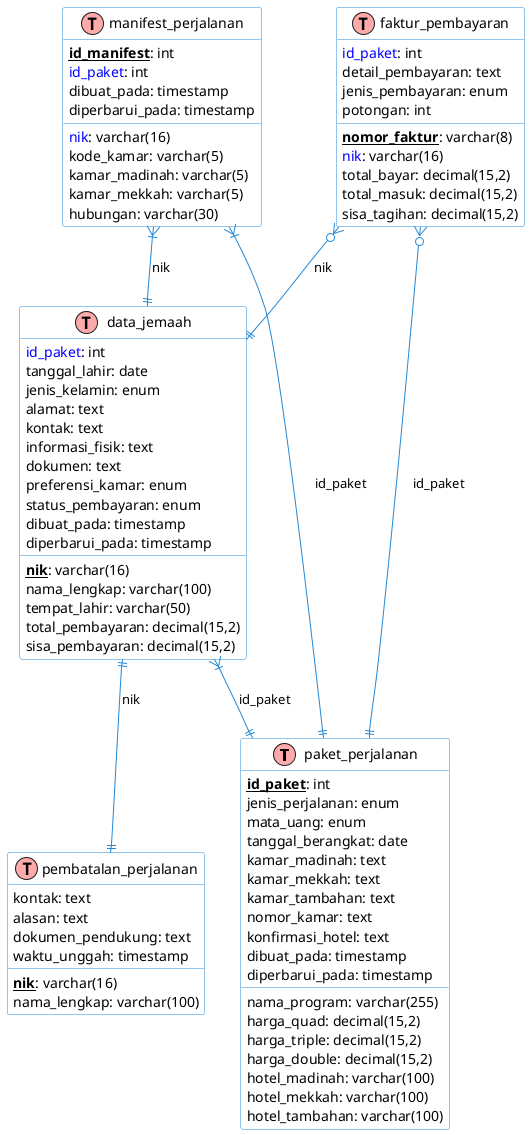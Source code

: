 @startuml Diagram Basis Data MIW

!define tabel(x) class x << (T,#FFAAAA) >>
!define kunci_utama(x) <b><u>x</u></b>
!define kunci_asing(x) <color:blue>x</color>

skinparam class {
    BackgroundColor White
    ArrowColor #2688d4
    BorderColor #2688d4
}

tabel(paket_perjalanan) {
    kunci_utama(id_paket): int
    jenis_perjalanan: enum
    mata_uang: enum
    nama_program: varchar(255)
    tanggal_berangkat: date
    harga_quad: decimal(15,2)
    harga_triple: decimal(15,2)
    harga_double: decimal(15,2)
    hotel_madinah: varchar(100)
    hotel_mekkah: varchar(100)
    hotel_tambahan: varchar(100)
    kamar_madinah: text
    kamar_mekkah: text
    kamar_tambahan: text
    nomor_kamar: text
    konfirmasi_hotel: text
    dibuat_pada: timestamp
    diperbarui_pada: timestamp
}

tabel(data_jemaah) {
    kunci_utama(nik): varchar(16)
    kunci_asing(id_paket): int
    nama_lengkap: varchar(100)
    tempat_lahir: varchar(50)
    tanggal_lahir: date
    jenis_kelamin: enum
    alamat: text
    kontak: text
    informasi_fisik: text
    dokumen: text
    preferensi_kamar: enum
    status_pembayaran: enum
    total_pembayaran: decimal(15,2)
    sisa_pembayaran: decimal(15,2)
    dibuat_pada: timestamp
    diperbarui_pada: timestamp
}

tabel(faktur_pembayaran) {
    kunci_utama(nomor_faktur): varchar(8)
    kunci_asing(id_paket): int
    kunci_asing(nik): varchar(16)
    detail_pembayaran: text
    jenis_pembayaran: enum
    total_bayar: decimal(15,2)
    potongan: int
    total_masuk: decimal(15,2)
    sisa_tagihan: decimal(15,2)
}

tabel(manifest_perjalanan) {
    kunci_utama(id_manifest): int
    kunci_asing(id_paket): int
    kunci_asing(nik): varchar(16)
    kode_kamar: varchar(5)
    kamar_madinah: varchar(5)
    kamar_mekkah: varchar(5)
    hubungan: varchar(30)
    dibuat_pada: timestamp
    diperbarui_pada: timestamp
}

tabel(pembatalan_perjalanan) {
    kunci_utama(nik): varchar(16)
    nama_lengkap: varchar(100)
    kontak: text
    alasan: text
    dokumen_pendukung: text
    waktu_unggah: timestamp
}

' Relasi
data_jemaah ||--|| pembatalan_perjalanan : "nik"
data_jemaah }|--|| paket_perjalanan : "id_paket"
manifest_perjalanan }|--|| paket_perjalanan : "id_paket"
manifest_perjalanan }|--|| data_jemaah : "nik"
faktur_pembayaran }o--|| paket_perjalanan : "id_paket"
faktur_pembayaran }o--|| data_jemaah : "nik"

@enduml
